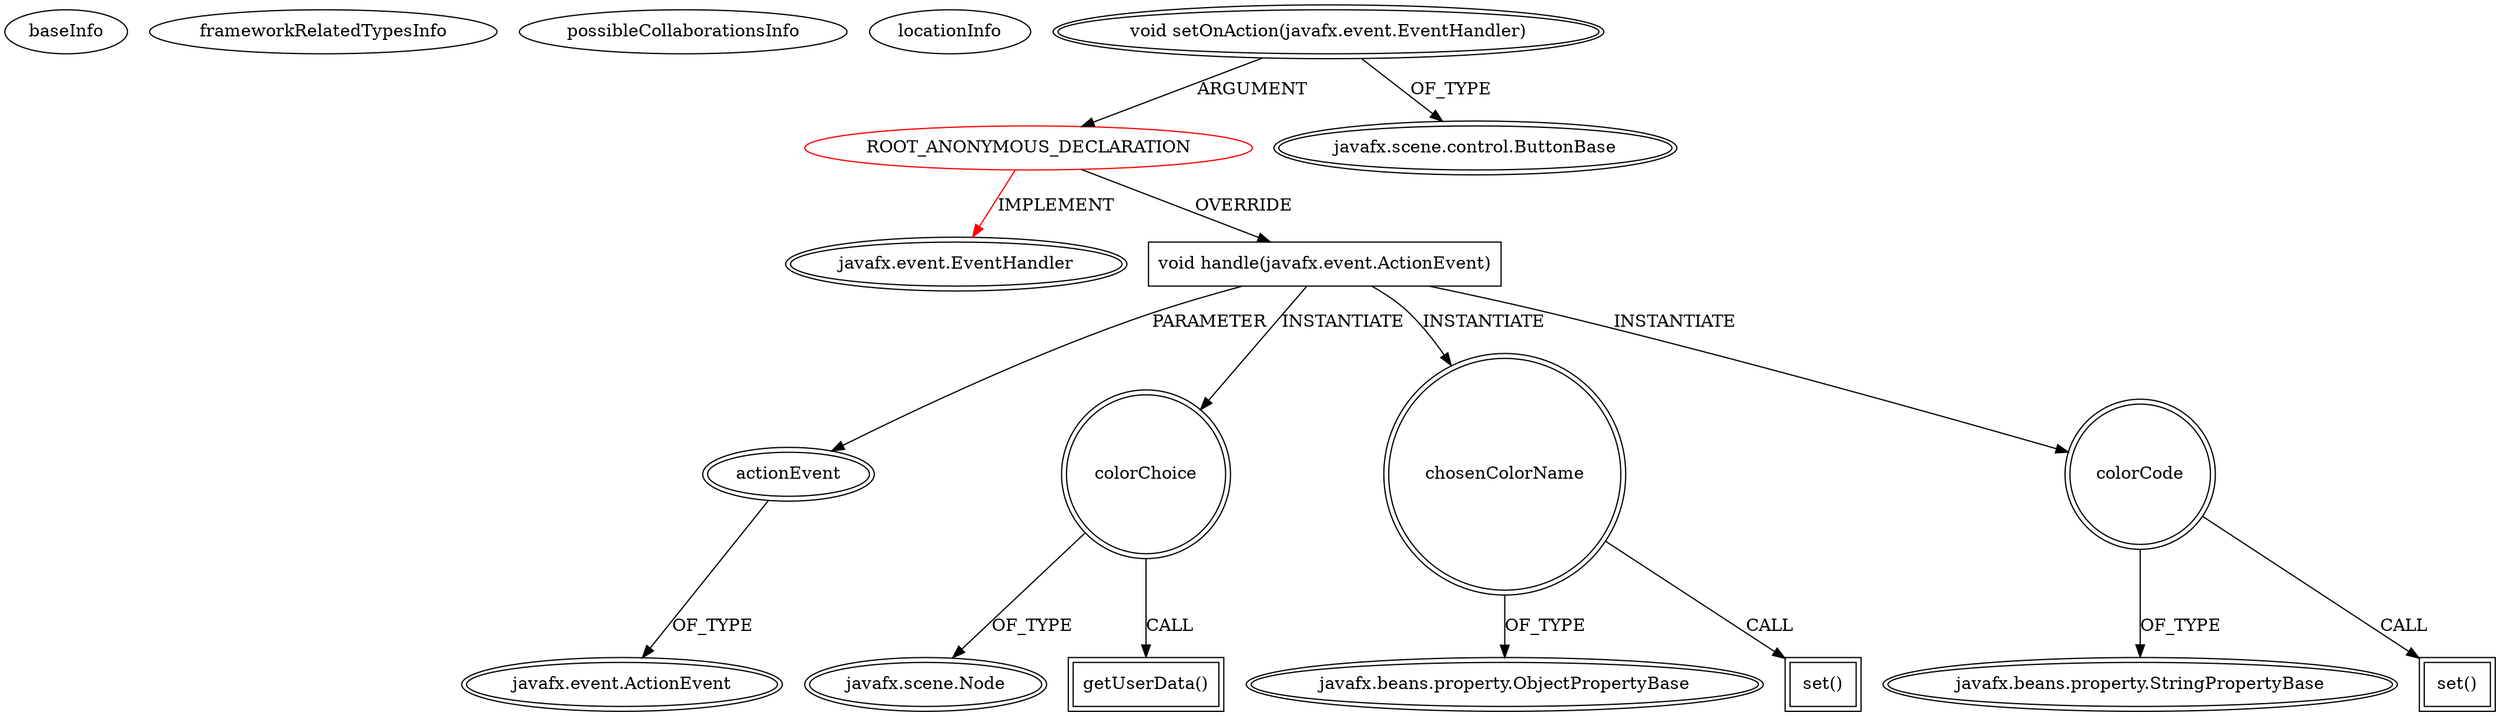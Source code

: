 digraph {
baseInfo[graphId=1188,category="extension_graph",isAnonymous=true,possibleRelation=false]
frameworkRelatedTypesInfo[0="javafx.event.EventHandler"]
possibleCollaborationsInfo[]
locationInfo[projectName="SaiPradeepDandem-javafx2-gradient-builder",filePath="/SaiPradeepDandem-javafx2-gradient-builder/javafx2-gradient-builder-master/src/main/java/com/javafx/gradientbuilder/application/ColorPicker.java",contextSignature="void ColorChooser()",graphId="1188"]
0[label="ROOT_ANONYMOUS_DECLARATION",vertexType="ROOT_ANONYMOUS_DECLARATION",isFrameworkType=false,color=red]
1[label="javafx.event.EventHandler",vertexType="FRAMEWORK_INTERFACE_TYPE",isFrameworkType=true,peripheries=2]
2[label="void setOnAction(javafx.event.EventHandler)",vertexType="OUTSIDE_CALL",isFrameworkType=true,peripheries=2]
3[label="javafx.scene.control.ButtonBase",vertexType="FRAMEWORK_CLASS_TYPE",isFrameworkType=true,peripheries=2]
4[label="void handle(javafx.event.ActionEvent)",vertexType="OVERRIDING_METHOD_DECLARATION",isFrameworkType=false,shape=box]
5[label="actionEvent",vertexType="PARAMETER_DECLARATION",isFrameworkType=true,peripheries=2]
6[label="javafx.event.ActionEvent",vertexType="FRAMEWORK_CLASS_TYPE",isFrameworkType=true,peripheries=2]
7[label="colorChoice",vertexType="VARIABLE_EXPRESION",isFrameworkType=true,peripheries=2,shape=circle]
9[label="javafx.scene.Node",vertexType="FRAMEWORK_CLASS_TYPE",isFrameworkType=true,peripheries=2]
8[label="getUserData()",vertexType="INSIDE_CALL",isFrameworkType=true,peripheries=2,shape=box]
10[label="chosenColorName",vertexType="VARIABLE_EXPRESION",isFrameworkType=true,peripheries=2,shape=circle]
12[label="javafx.beans.property.ObjectPropertyBase",vertexType="FRAMEWORK_CLASS_TYPE",isFrameworkType=true,peripheries=2]
11[label="set()",vertexType="INSIDE_CALL",isFrameworkType=true,peripheries=2,shape=box]
13[label="colorCode",vertexType="VARIABLE_EXPRESION",isFrameworkType=true,peripheries=2,shape=circle]
15[label="javafx.beans.property.StringPropertyBase",vertexType="FRAMEWORK_CLASS_TYPE",isFrameworkType=true,peripheries=2]
14[label="set()",vertexType="INSIDE_CALL",isFrameworkType=true,peripheries=2,shape=box]
0->1[label="IMPLEMENT",color=red]
2->0[label="ARGUMENT"]
2->3[label="OF_TYPE"]
0->4[label="OVERRIDE"]
5->6[label="OF_TYPE"]
4->5[label="PARAMETER"]
4->7[label="INSTANTIATE"]
7->9[label="OF_TYPE"]
7->8[label="CALL"]
4->10[label="INSTANTIATE"]
10->12[label="OF_TYPE"]
10->11[label="CALL"]
4->13[label="INSTANTIATE"]
13->15[label="OF_TYPE"]
13->14[label="CALL"]
}
